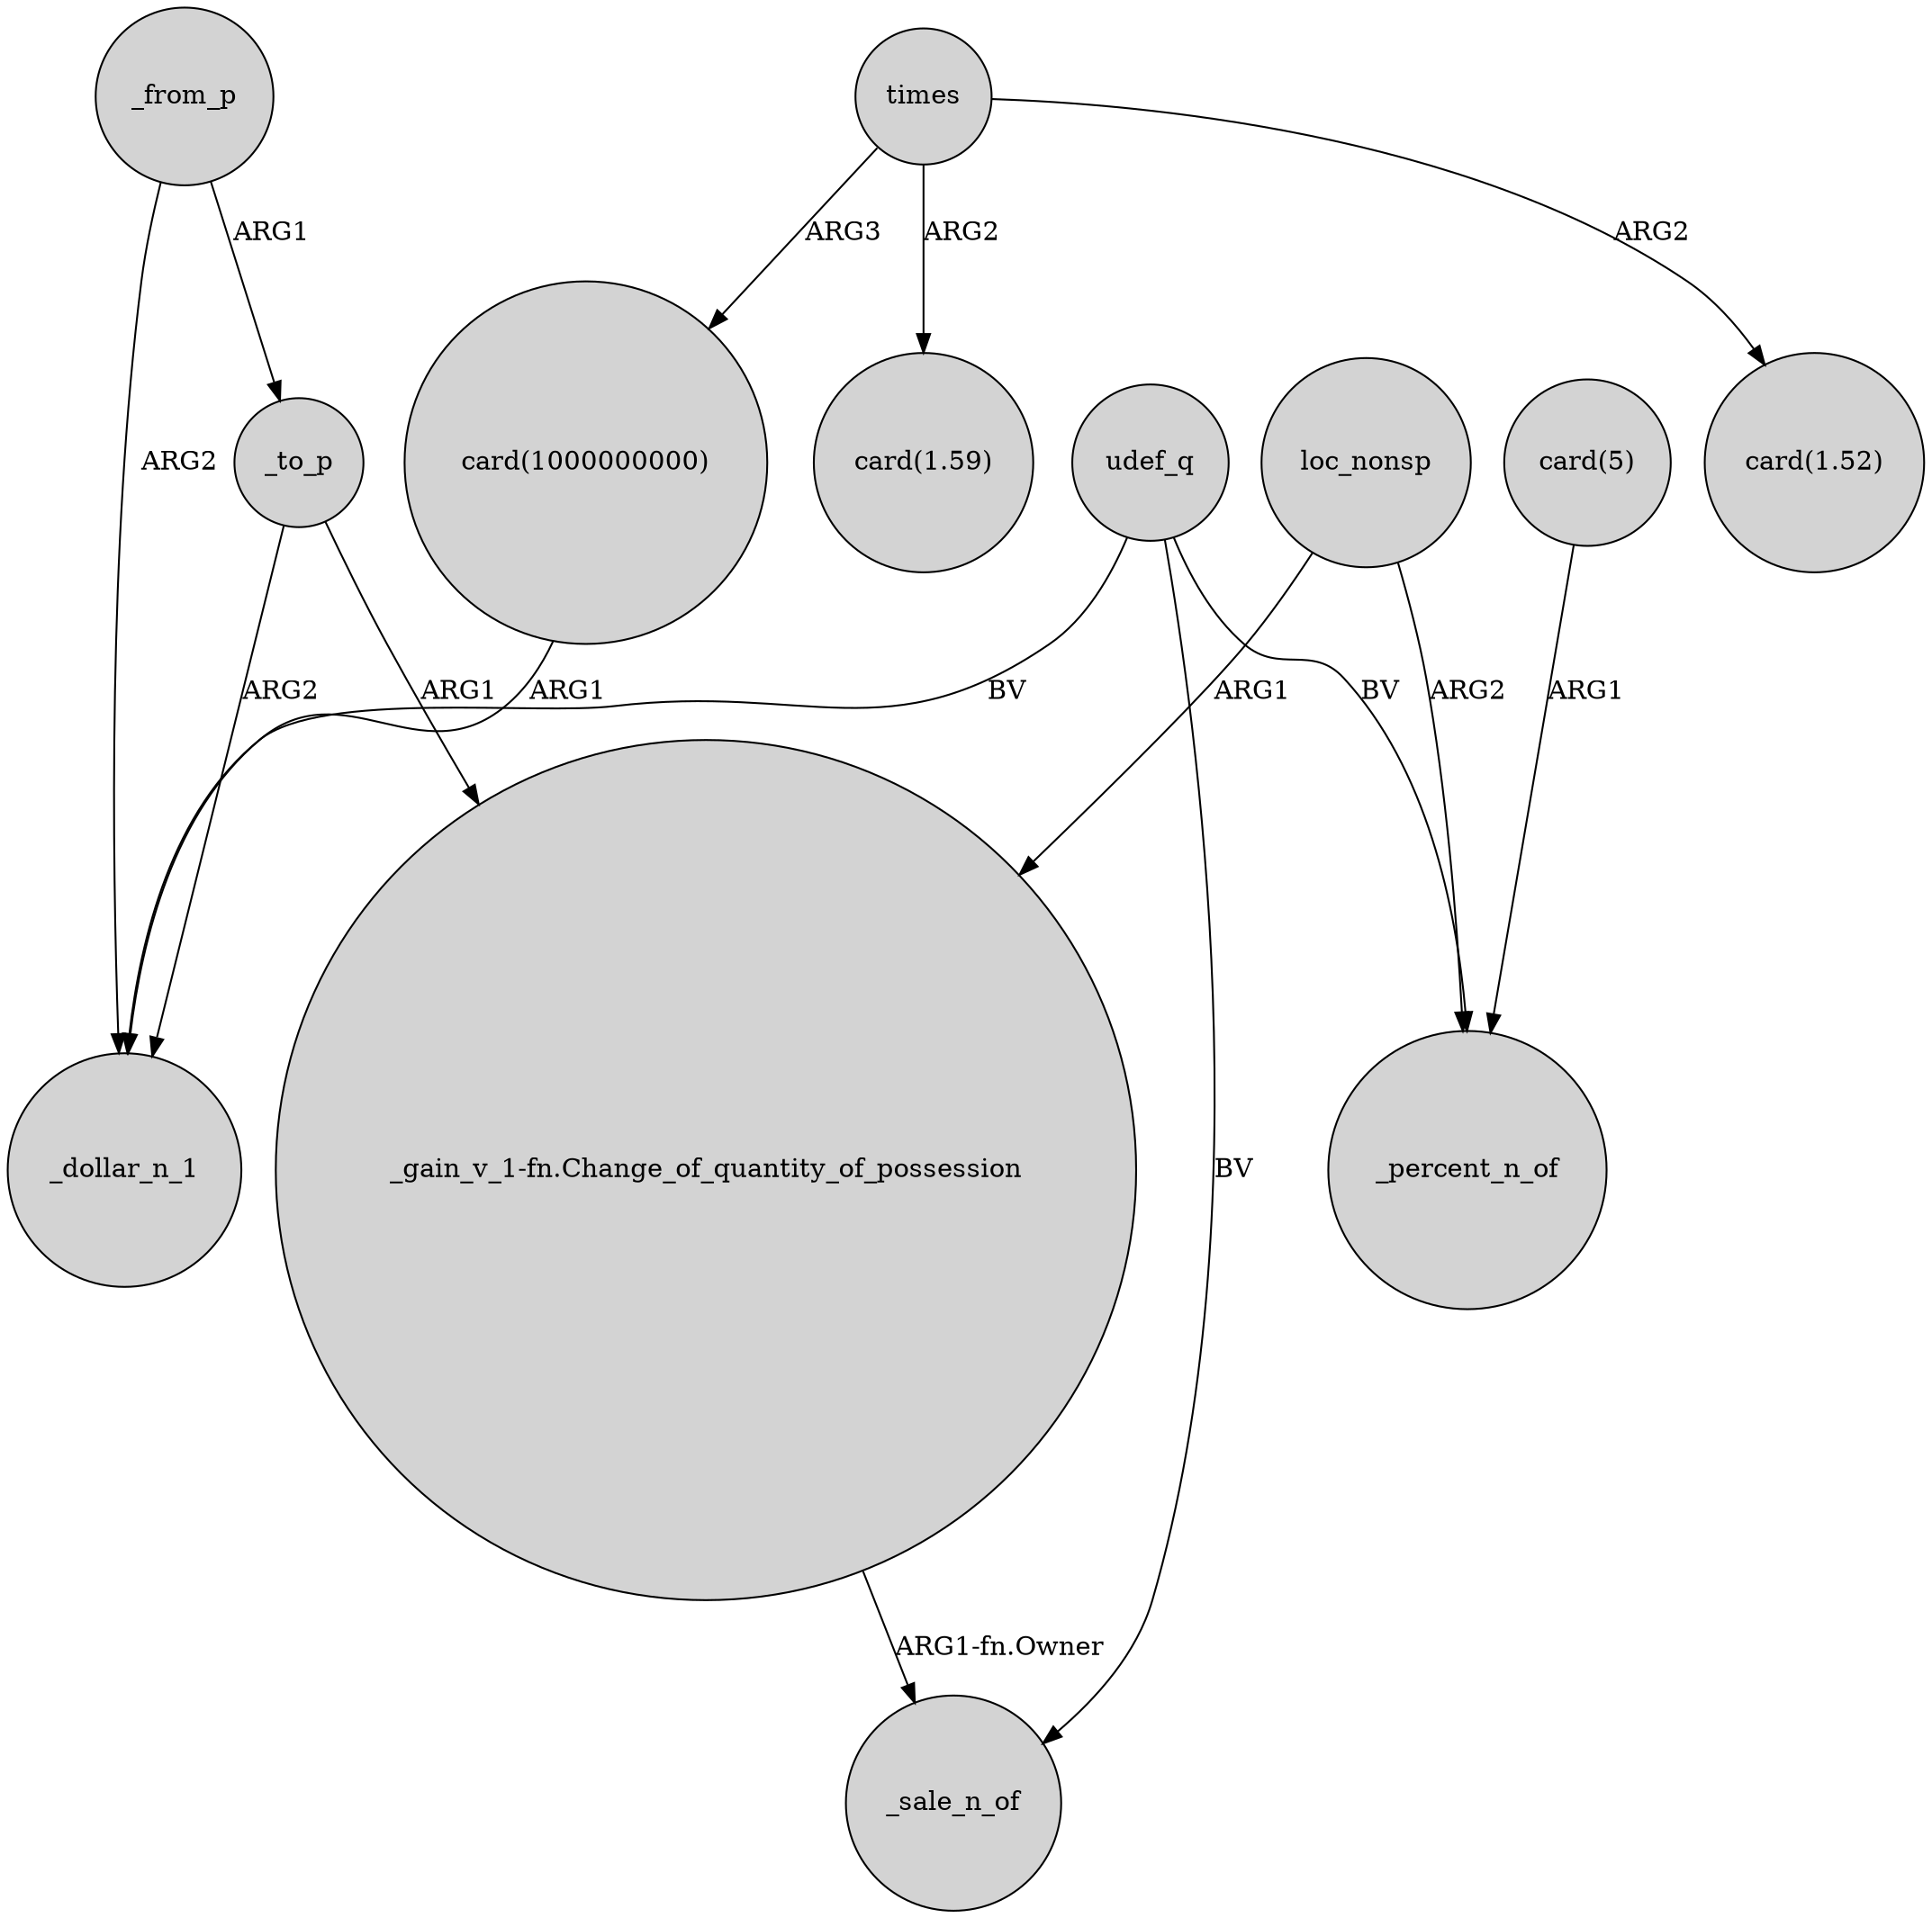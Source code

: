 digraph {
	node [shape=circle style=filled]
	"card(1000000000)" -> _dollar_n_1 [label=ARG1]
	_from_p -> _dollar_n_1 [label=ARG2]
	udef_q -> _percent_n_of [label=BV]
	times -> "card(1.52)" [label=ARG2]
	udef_q -> _sale_n_of [label=BV]
	_to_p -> _dollar_n_1 [label=ARG2]
	loc_nonsp -> "_gain_v_1-fn.Change_of_quantity_of_possession" [label=ARG1]
	"_gain_v_1-fn.Change_of_quantity_of_possession" -> _sale_n_of [label="ARG1-fn.Owner"]
	times -> "card(1000000000)" [label=ARG3]
	udef_q -> _dollar_n_1 [label=BV]
	"card(5)" -> _percent_n_of [label=ARG1]
	times -> "card(1.59)" [label=ARG2]
	_from_p -> _to_p [label=ARG1]
	_to_p -> "_gain_v_1-fn.Change_of_quantity_of_possession" [label=ARG1]
	loc_nonsp -> _percent_n_of [label=ARG2]
}

